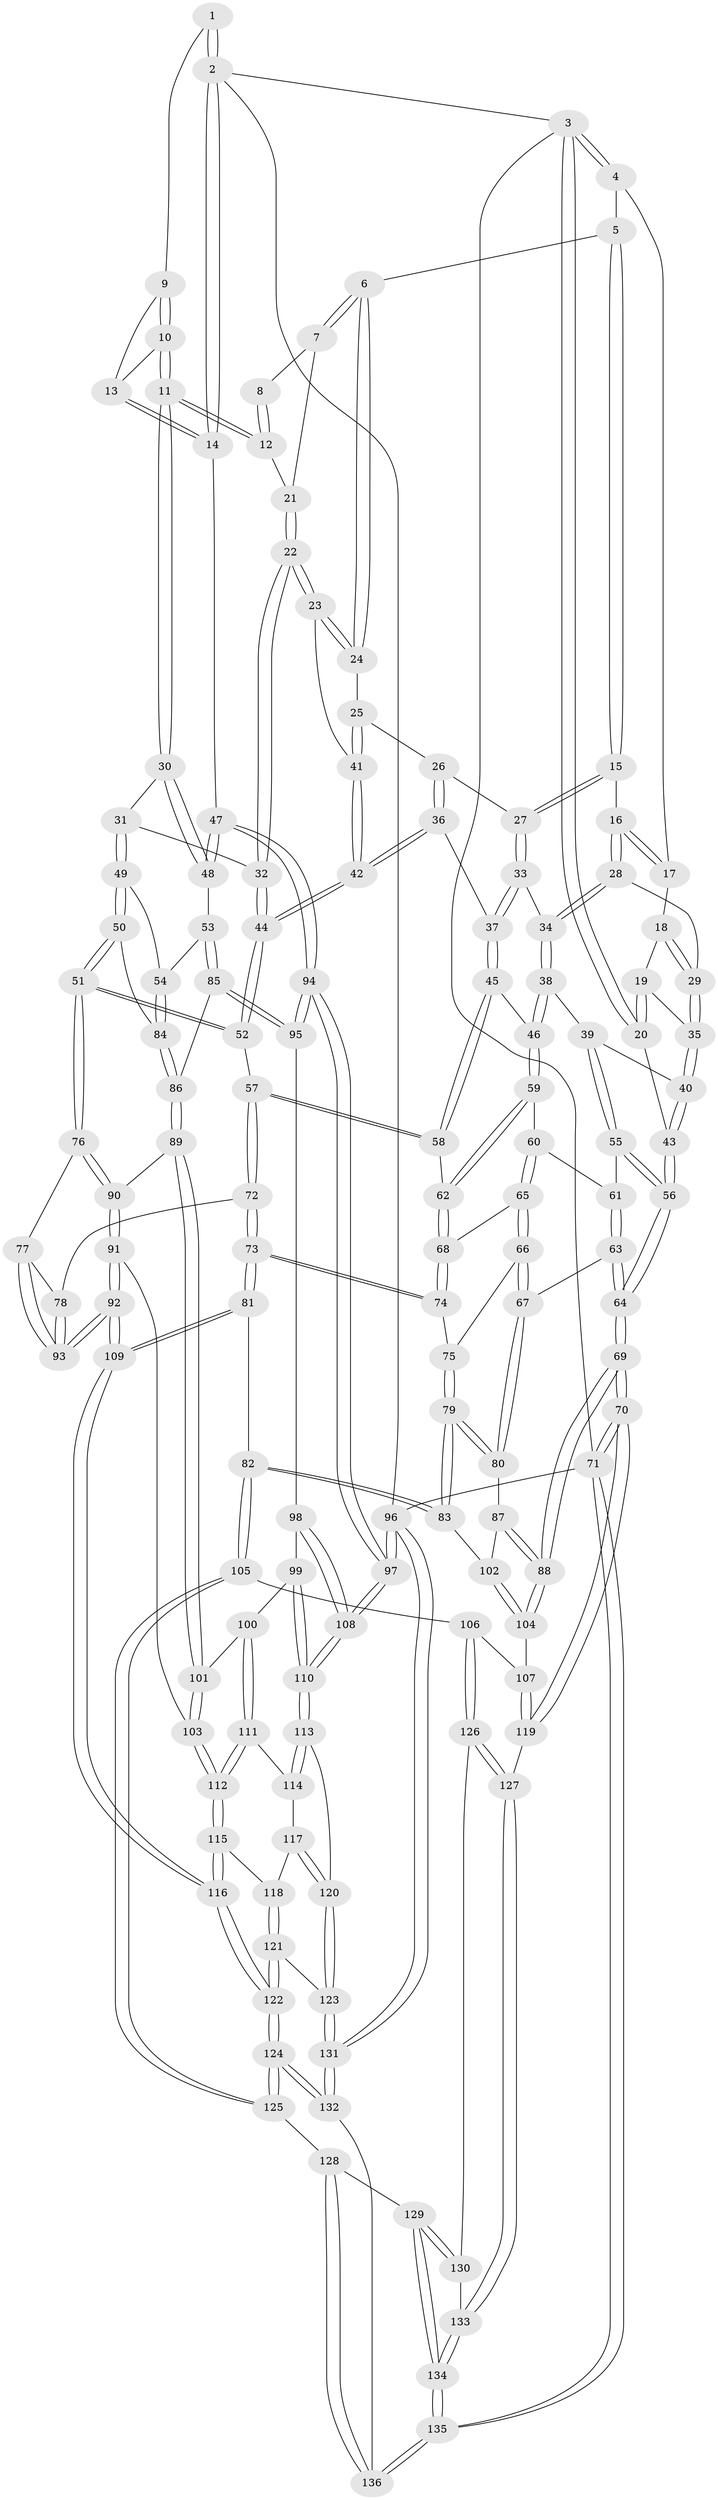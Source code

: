 // Generated by graph-tools (version 1.1) at 2025/01/03/09/25 05:01:45]
// undirected, 136 vertices, 337 edges
graph export_dot {
graph [start="1"]
  node [color=gray90,style=filled];
  1 [pos="+0.8544046549974539+0"];
  2 [pos="+1+0"];
  3 [pos="+0+0"];
  4 [pos="+0.09484612889824154+0"];
  5 [pos="+0.341548287598147+0"];
  6 [pos="+0.5809245955709996+0"];
  7 [pos="+0.5862071358156373+0"];
  8 [pos="+0.7456396689396579+0"];
  9 [pos="+0.8591172966986491+0"];
  10 [pos="+0.7977082024623581+0.12807431586325382"];
  11 [pos="+0.7949969192412215+0.1304813810966552"];
  12 [pos="+0.7632019475565203+0.0456479828221365"];
  13 [pos="+0.9075020522592432+0.07352026569033739"];
  14 [pos="+1+0.12107404770625788"];
  15 [pos="+0.33801435649004463+0.008001904506149415"];
  16 [pos="+0.20903047425665136+0.031045009623130324"];
  17 [pos="+0.14073682805527848+0"];
  18 [pos="+0.1389879932698621+0.035201106157222016"];
  19 [pos="+0.10776760503128832+0.06896187199960492"];
  20 [pos="+0+0"];
  21 [pos="+0.6808772179070471+0"];
  22 [pos="+0.6972530452640416+0.12396515630898017"];
  23 [pos="+0.6347873383280754+0.08627473962866171"];
  24 [pos="+0.5755334488275966+0"];
  25 [pos="+0.5096531749666654+0.0400485766961972"];
  26 [pos="+0.3914994751899942+0.04234246421879526"];
  27 [pos="+0.34228561476401737+0.02763684282342903"];
  28 [pos="+0.20434945755293352+0.06901210121138258"];
  29 [pos="+0.19138873834111708+0.07365816592565949"];
  30 [pos="+0.78969160555906+0.13945559725640758"];
  31 [pos="+0.7616118851660159+0.15656449104995848"];
  32 [pos="+0.7218777851005806+0.1530550061253405"];
  33 [pos="+0.31429247136502325+0.11166218642216562"];
  34 [pos="+0.2825935983228415+0.12676937077032652"];
  35 [pos="+0.14655726855261436+0.10889392256191668"];
  36 [pos="+0.4847846769591254+0.1999177933610509"];
  37 [pos="+0.4333408638398154+0.19421447146023135"];
  38 [pos="+0.2212053323997478+0.23255539726219918"];
  39 [pos="+0.15513880298519364+0.22179828186532358"];
  40 [pos="+0.14113713988446092+0.13697027036034393"];
  41 [pos="+0.5186584149079672+0.09631862141973342"];
  42 [pos="+0.488097025148602+0.2006966643678796"];
  43 [pos="+0+0"];
  44 [pos="+0.5382979663451974+0.27086398243167503"];
  45 [pos="+0.2910738660034577+0.2840132503013238"];
  46 [pos="+0.24240814467188337+0.2605810670686464"];
  47 [pos="+1+0.36767189400037326"];
  48 [pos="+1+0.367686346543427"];
  49 [pos="+0.7689378129941083+0.22075228086438545"];
  50 [pos="+0.6783630862557002+0.4495570339529498"];
  51 [pos="+0.6492411707392647+0.4496966201031788"];
  52 [pos="+0.5432471718626842+0.3844194811244879"];
  53 [pos="+0.9590296959351241+0.4154947092451881"];
  54 [pos="+0.9332281359535098+0.41579083413825135"];
  55 [pos="+0.007321622224153819+0.2822455085505066"];
  56 [pos="+0+0.2751631381829645"];
  57 [pos="+0.5211503898704589+0.3944323849966209"];
  58 [pos="+0.3723558801058246+0.4191472565473505"];
  59 [pos="+0.1944573355380024+0.3730177602566009"];
  60 [pos="+0.1612267330116592+0.40204833201562995"];
  61 [pos="+0.1271391290995266+0.38423339344415586"];
  62 [pos="+0.36442375278382727+0.42696580495765457"];
  63 [pos="+0.0332220359160936+0.510981301851639"];
  64 [pos="+0+0.5090241085708421"];
  65 [pos="+0.1797284663229387+0.4761909146816569"];
  66 [pos="+0.17420127260196255+0.48924649888554134"];
  67 [pos="+0.14949549617796423+0.5304673232020787"];
  68 [pos="+0.35760149710653655+0.4368391655725687"];
  69 [pos="+0+0.6438431782572628"];
  70 [pos="+0+0.90118245426576"];
  71 [pos="+0+1"];
  72 [pos="+0.43130133563482054+0.6682866084595644"];
  73 [pos="+0.41385080806888136+0.6754097250374889"];
  74 [pos="+0.3475963093471171+0.4910381310158763"];
  75 [pos="+0.2946897017332648+0.540363370242195"];
  76 [pos="+0.6251271755868713+0.5294217725778253"];
  77 [pos="+0.5837973728648478+0.5723662983126238"];
  78 [pos="+0.48998274308982653+0.6672451327203085"];
  79 [pos="+0.2327789219644443+0.6381172820859894"];
  80 [pos="+0.1656518417195828+0.5757208330499947"];
  81 [pos="+0.3577279815779743+0.7347854857605831"];
  82 [pos="+0.3351722786401313+0.7433535308003649"];
  83 [pos="+0.24076573174340712+0.6569398103842222"];
  84 [pos="+0.7353002749123558+0.46575280931350493"];
  85 [pos="+0.8903732269283784+0.6295807235100825"];
  86 [pos="+0.7763027309718376+0.6025956778666294"];
  87 [pos="+0.07475957572204142+0.6508821689933455"];
  88 [pos="+0+0.6503454175958617"];
  89 [pos="+0.7665805954871291+0.6450760570918597"];
  90 [pos="+0.6438083454442031+0.6435185992539196"];
  91 [pos="+0.6317707103943291+0.7222767422352158"];
  92 [pos="+0.6023252378601933+0.735551661710568"];
  93 [pos="+0.591025889691804+0.7285174178148548"];
  94 [pos="+1+0.5742723552416452"];
  95 [pos="+0.9166561885781993+0.6872747508047911"];
  96 [pos="+1+1"];
  97 [pos="+1+1"];
  98 [pos="+0.9114045412599356+0.7004987625891932"];
  99 [pos="+0.8500517566229971+0.7268104636584641"];
  100 [pos="+0.8343590890461042+0.7284191198105912"];
  101 [pos="+0.76698067904183+0.6692454755443537"];
  102 [pos="+0.12734627333861576+0.7136437654015985"];
  103 [pos="+0.6904457910837424+0.7367076948422335"];
  104 [pos="+0.11008965546154889+0.7584331926850051"];
  105 [pos="+0.320846464002034+0.7718777211777138"];
  106 [pos="+0.2910802339173023+0.7882516530584284"];
  107 [pos="+0.11718584791025173+0.7870433202310217"];
  108 [pos="+1+0.9161127136144964"];
  109 [pos="+0.5591882008545906+0.8809375993896458"];
  110 [pos="+0.8967347389130336+0.8683809594829109"];
  111 [pos="+0.8054653674838088+0.7726286461749965"];
  112 [pos="+0.7183631713976488+0.7810165755031632"];
  113 [pos="+0.8509203051714788+0.8646900443424611"];
  114 [pos="+0.8089290855159489+0.7892325199932293"];
  115 [pos="+0.7154134967477073+0.8376302151811034"];
  116 [pos="+0.5718918489238085+0.9228970289326425"];
  117 [pos="+0.7577962388454923+0.8495155466876433"];
  118 [pos="+0.7262575900366547+0.8444978346781475"];
  119 [pos="+0.07195255613979731+0.881971796673569"];
  120 [pos="+0.8170584856110629+0.8802350818888358"];
  121 [pos="+0.7454178859056652+0.9224234778608447"];
  122 [pos="+0.5587228348913018+1"];
  123 [pos="+0.7942104559191496+0.9225301711812707"];
  124 [pos="+0.5498102318910825+1"];
  125 [pos="+0.35092673872777264+0.9037449082776605"];
  126 [pos="+0.22630142879253+0.8623105875218918"];
  127 [pos="+0.07402796756781777+0.8834098345428697"];
  128 [pos="+0.2886704157043085+0.9524595018433101"];
  129 [pos="+0.2294070873386751+0.9564972674251927"];
  130 [pos="+0.2207215808189325+0.9362999933487773"];
  131 [pos="+0.9234921884102981+1"];
  132 [pos="+0.5549219755983879+1"];
  133 [pos="+0.09824167082222032+0.9183295917580652"];
  134 [pos="+0.1632489380200556+1"];
  135 [pos="+0.16087678850126647+1"];
  136 [pos="+0.34103055359161244+1"];
  1 -- 2;
  1 -- 2;
  1 -- 9;
  2 -- 3;
  2 -- 14;
  2 -- 14;
  2 -- 96;
  3 -- 4;
  3 -- 4;
  3 -- 20;
  3 -- 20;
  3 -- 71;
  4 -- 5;
  4 -- 17;
  5 -- 6;
  5 -- 15;
  5 -- 15;
  6 -- 7;
  6 -- 7;
  6 -- 24;
  6 -- 24;
  7 -- 8;
  7 -- 21;
  8 -- 12;
  8 -- 12;
  9 -- 10;
  9 -- 10;
  9 -- 13;
  10 -- 11;
  10 -- 11;
  10 -- 13;
  11 -- 12;
  11 -- 12;
  11 -- 30;
  11 -- 30;
  12 -- 21;
  13 -- 14;
  13 -- 14;
  14 -- 47;
  15 -- 16;
  15 -- 27;
  15 -- 27;
  16 -- 17;
  16 -- 17;
  16 -- 28;
  16 -- 28;
  17 -- 18;
  18 -- 19;
  18 -- 29;
  18 -- 29;
  19 -- 20;
  19 -- 20;
  19 -- 35;
  20 -- 43;
  21 -- 22;
  21 -- 22;
  22 -- 23;
  22 -- 23;
  22 -- 32;
  22 -- 32;
  23 -- 24;
  23 -- 24;
  23 -- 41;
  24 -- 25;
  25 -- 26;
  25 -- 41;
  25 -- 41;
  26 -- 27;
  26 -- 36;
  26 -- 36;
  27 -- 33;
  27 -- 33;
  28 -- 29;
  28 -- 34;
  28 -- 34;
  29 -- 35;
  29 -- 35;
  30 -- 31;
  30 -- 48;
  30 -- 48;
  31 -- 32;
  31 -- 49;
  31 -- 49;
  32 -- 44;
  32 -- 44;
  33 -- 34;
  33 -- 37;
  33 -- 37;
  34 -- 38;
  34 -- 38;
  35 -- 40;
  35 -- 40;
  36 -- 37;
  36 -- 42;
  36 -- 42;
  37 -- 45;
  37 -- 45;
  38 -- 39;
  38 -- 46;
  38 -- 46;
  39 -- 40;
  39 -- 55;
  39 -- 55;
  40 -- 43;
  40 -- 43;
  41 -- 42;
  41 -- 42;
  42 -- 44;
  42 -- 44;
  43 -- 56;
  43 -- 56;
  44 -- 52;
  44 -- 52;
  45 -- 46;
  45 -- 58;
  45 -- 58;
  46 -- 59;
  46 -- 59;
  47 -- 48;
  47 -- 48;
  47 -- 94;
  47 -- 94;
  48 -- 53;
  49 -- 50;
  49 -- 50;
  49 -- 54;
  50 -- 51;
  50 -- 51;
  50 -- 84;
  51 -- 52;
  51 -- 52;
  51 -- 76;
  51 -- 76;
  52 -- 57;
  53 -- 54;
  53 -- 85;
  53 -- 85;
  54 -- 84;
  54 -- 84;
  55 -- 56;
  55 -- 56;
  55 -- 61;
  56 -- 64;
  56 -- 64;
  57 -- 58;
  57 -- 58;
  57 -- 72;
  57 -- 72;
  58 -- 62;
  59 -- 60;
  59 -- 62;
  59 -- 62;
  60 -- 61;
  60 -- 65;
  60 -- 65;
  61 -- 63;
  61 -- 63;
  62 -- 68;
  62 -- 68;
  63 -- 64;
  63 -- 64;
  63 -- 67;
  64 -- 69;
  64 -- 69;
  65 -- 66;
  65 -- 66;
  65 -- 68;
  66 -- 67;
  66 -- 67;
  66 -- 75;
  67 -- 80;
  67 -- 80;
  68 -- 74;
  68 -- 74;
  69 -- 70;
  69 -- 70;
  69 -- 88;
  69 -- 88;
  70 -- 71;
  70 -- 71;
  70 -- 119;
  70 -- 119;
  71 -- 135;
  71 -- 135;
  71 -- 96;
  72 -- 73;
  72 -- 73;
  72 -- 78;
  73 -- 74;
  73 -- 74;
  73 -- 81;
  73 -- 81;
  74 -- 75;
  75 -- 79;
  75 -- 79;
  76 -- 77;
  76 -- 90;
  76 -- 90;
  77 -- 78;
  77 -- 93;
  77 -- 93;
  78 -- 93;
  78 -- 93;
  79 -- 80;
  79 -- 80;
  79 -- 83;
  79 -- 83;
  80 -- 87;
  81 -- 82;
  81 -- 109;
  81 -- 109;
  82 -- 83;
  82 -- 83;
  82 -- 105;
  82 -- 105;
  83 -- 102;
  84 -- 86;
  84 -- 86;
  85 -- 86;
  85 -- 95;
  85 -- 95;
  86 -- 89;
  86 -- 89;
  87 -- 88;
  87 -- 88;
  87 -- 102;
  88 -- 104;
  88 -- 104;
  89 -- 90;
  89 -- 101;
  89 -- 101;
  90 -- 91;
  90 -- 91;
  91 -- 92;
  91 -- 92;
  91 -- 103;
  92 -- 93;
  92 -- 93;
  92 -- 109;
  92 -- 109;
  94 -- 95;
  94 -- 95;
  94 -- 97;
  94 -- 97;
  95 -- 98;
  96 -- 97;
  96 -- 97;
  96 -- 131;
  96 -- 131;
  97 -- 108;
  97 -- 108;
  98 -- 99;
  98 -- 108;
  98 -- 108;
  99 -- 100;
  99 -- 110;
  99 -- 110;
  100 -- 101;
  100 -- 111;
  100 -- 111;
  101 -- 103;
  101 -- 103;
  102 -- 104;
  102 -- 104;
  103 -- 112;
  103 -- 112;
  104 -- 107;
  105 -- 106;
  105 -- 125;
  105 -- 125;
  106 -- 107;
  106 -- 126;
  106 -- 126;
  107 -- 119;
  107 -- 119;
  108 -- 110;
  108 -- 110;
  109 -- 116;
  109 -- 116;
  110 -- 113;
  110 -- 113;
  111 -- 112;
  111 -- 112;
  111 -- 114;
  112 -- 115;
  112 -- 115;
  113 -- 114;
  113 -- 114;
  113 -- 120;
  114 -- 117;
  115 -- 116;
  115 -- 116;
  115 -- 118;
  116 -- 122;
  116 -- 122;
  117 -- 118;
  117 -- 120;
  117 -- 120;
  118 -- 121;
  118 -- 121;
  119 -- 127;
  120 -- 123;
  120 -- 123;
  121 -- 122;
  121 -- 122;
  121 -- 123;
  122 -- 124;
  122 -- 124;
  123 -- 131;
  123 -- 131;
  124 -- 125;
  124 -- 125;
  124 -- 132;
  124 -- 132;
  125 -- 128;
  126 -- 127;
  126 -- 127;
  126 -- 130;
  127 -- 133;
  127 -- 133;
  128 -- 129;
  128 -- 136;
  128 -- 136;
  129 -- 130;
  129 -- 130;
  129 -- 134;
  129 -- 134;
  130 -- 133;
  131 -- 132;
  131 -- 132;
  132 -- 136;
  133 -- 134;
  133 -- 134;
  134 -- 135;
  134 -- 135;
  135 -- 136;
  135 -- 136;
}
